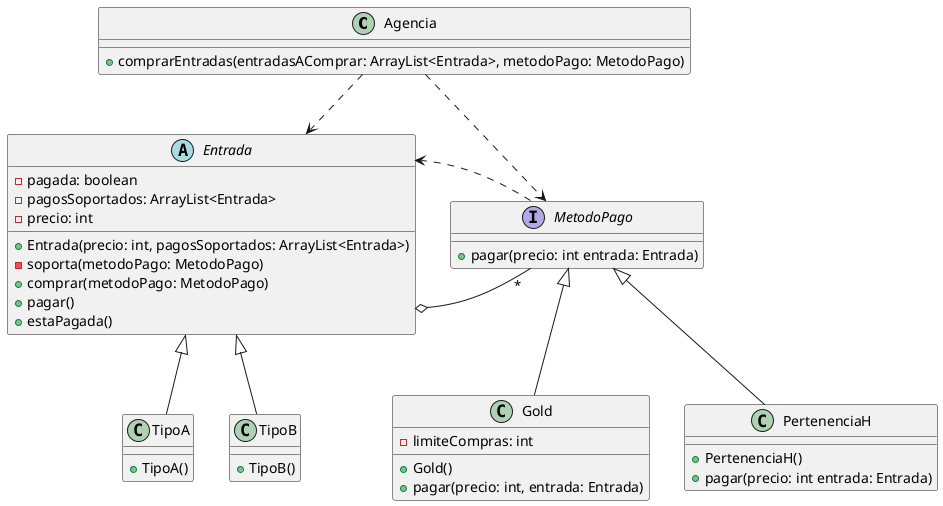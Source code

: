 @startuml
class Agencia{
    + comprarEntradas(entradasAComprar: ArrayList<Entrada>, metodoPago: MetodoPago)
}

abstract Entrada{
    + Entrada(precio: int, pagosSoportados: ArrayList<Entrada>)
    - pagada: boolean
    - pagosSoportados: ArrayList<Entrada>
    - precio: int
    - soporta(metodoPago: MetodoPago)
    + comprar(metodoPago: MetodoPago)
    + pagar()
    + estaPagada()
}

class TipoA{
    + TipoA()
}

class TipoB {
    + TipoB()
}

interface MetodoPago{
    + pagar(precio: int entrada: Entrada)
}

class Gold {
    + Gold()
    - limiteCompras: int
    + pagar(precio: int, entrada: Entrada)
}

class PertenenciaH{
    + PertenenciaH()
    + pagar(precio: int entrada: Entrada)
}

Entrada <|-- TipoA
Entrada <|-- TipoB

MetodoPago <|-- Gold
MetodoPago <|-- PertenenciaH

Agencia ..> MetodoPago
Agencia ..> Entrada

Entrada o- "*" MetodoPago
MetodoPago .> Entrada

@enduml
